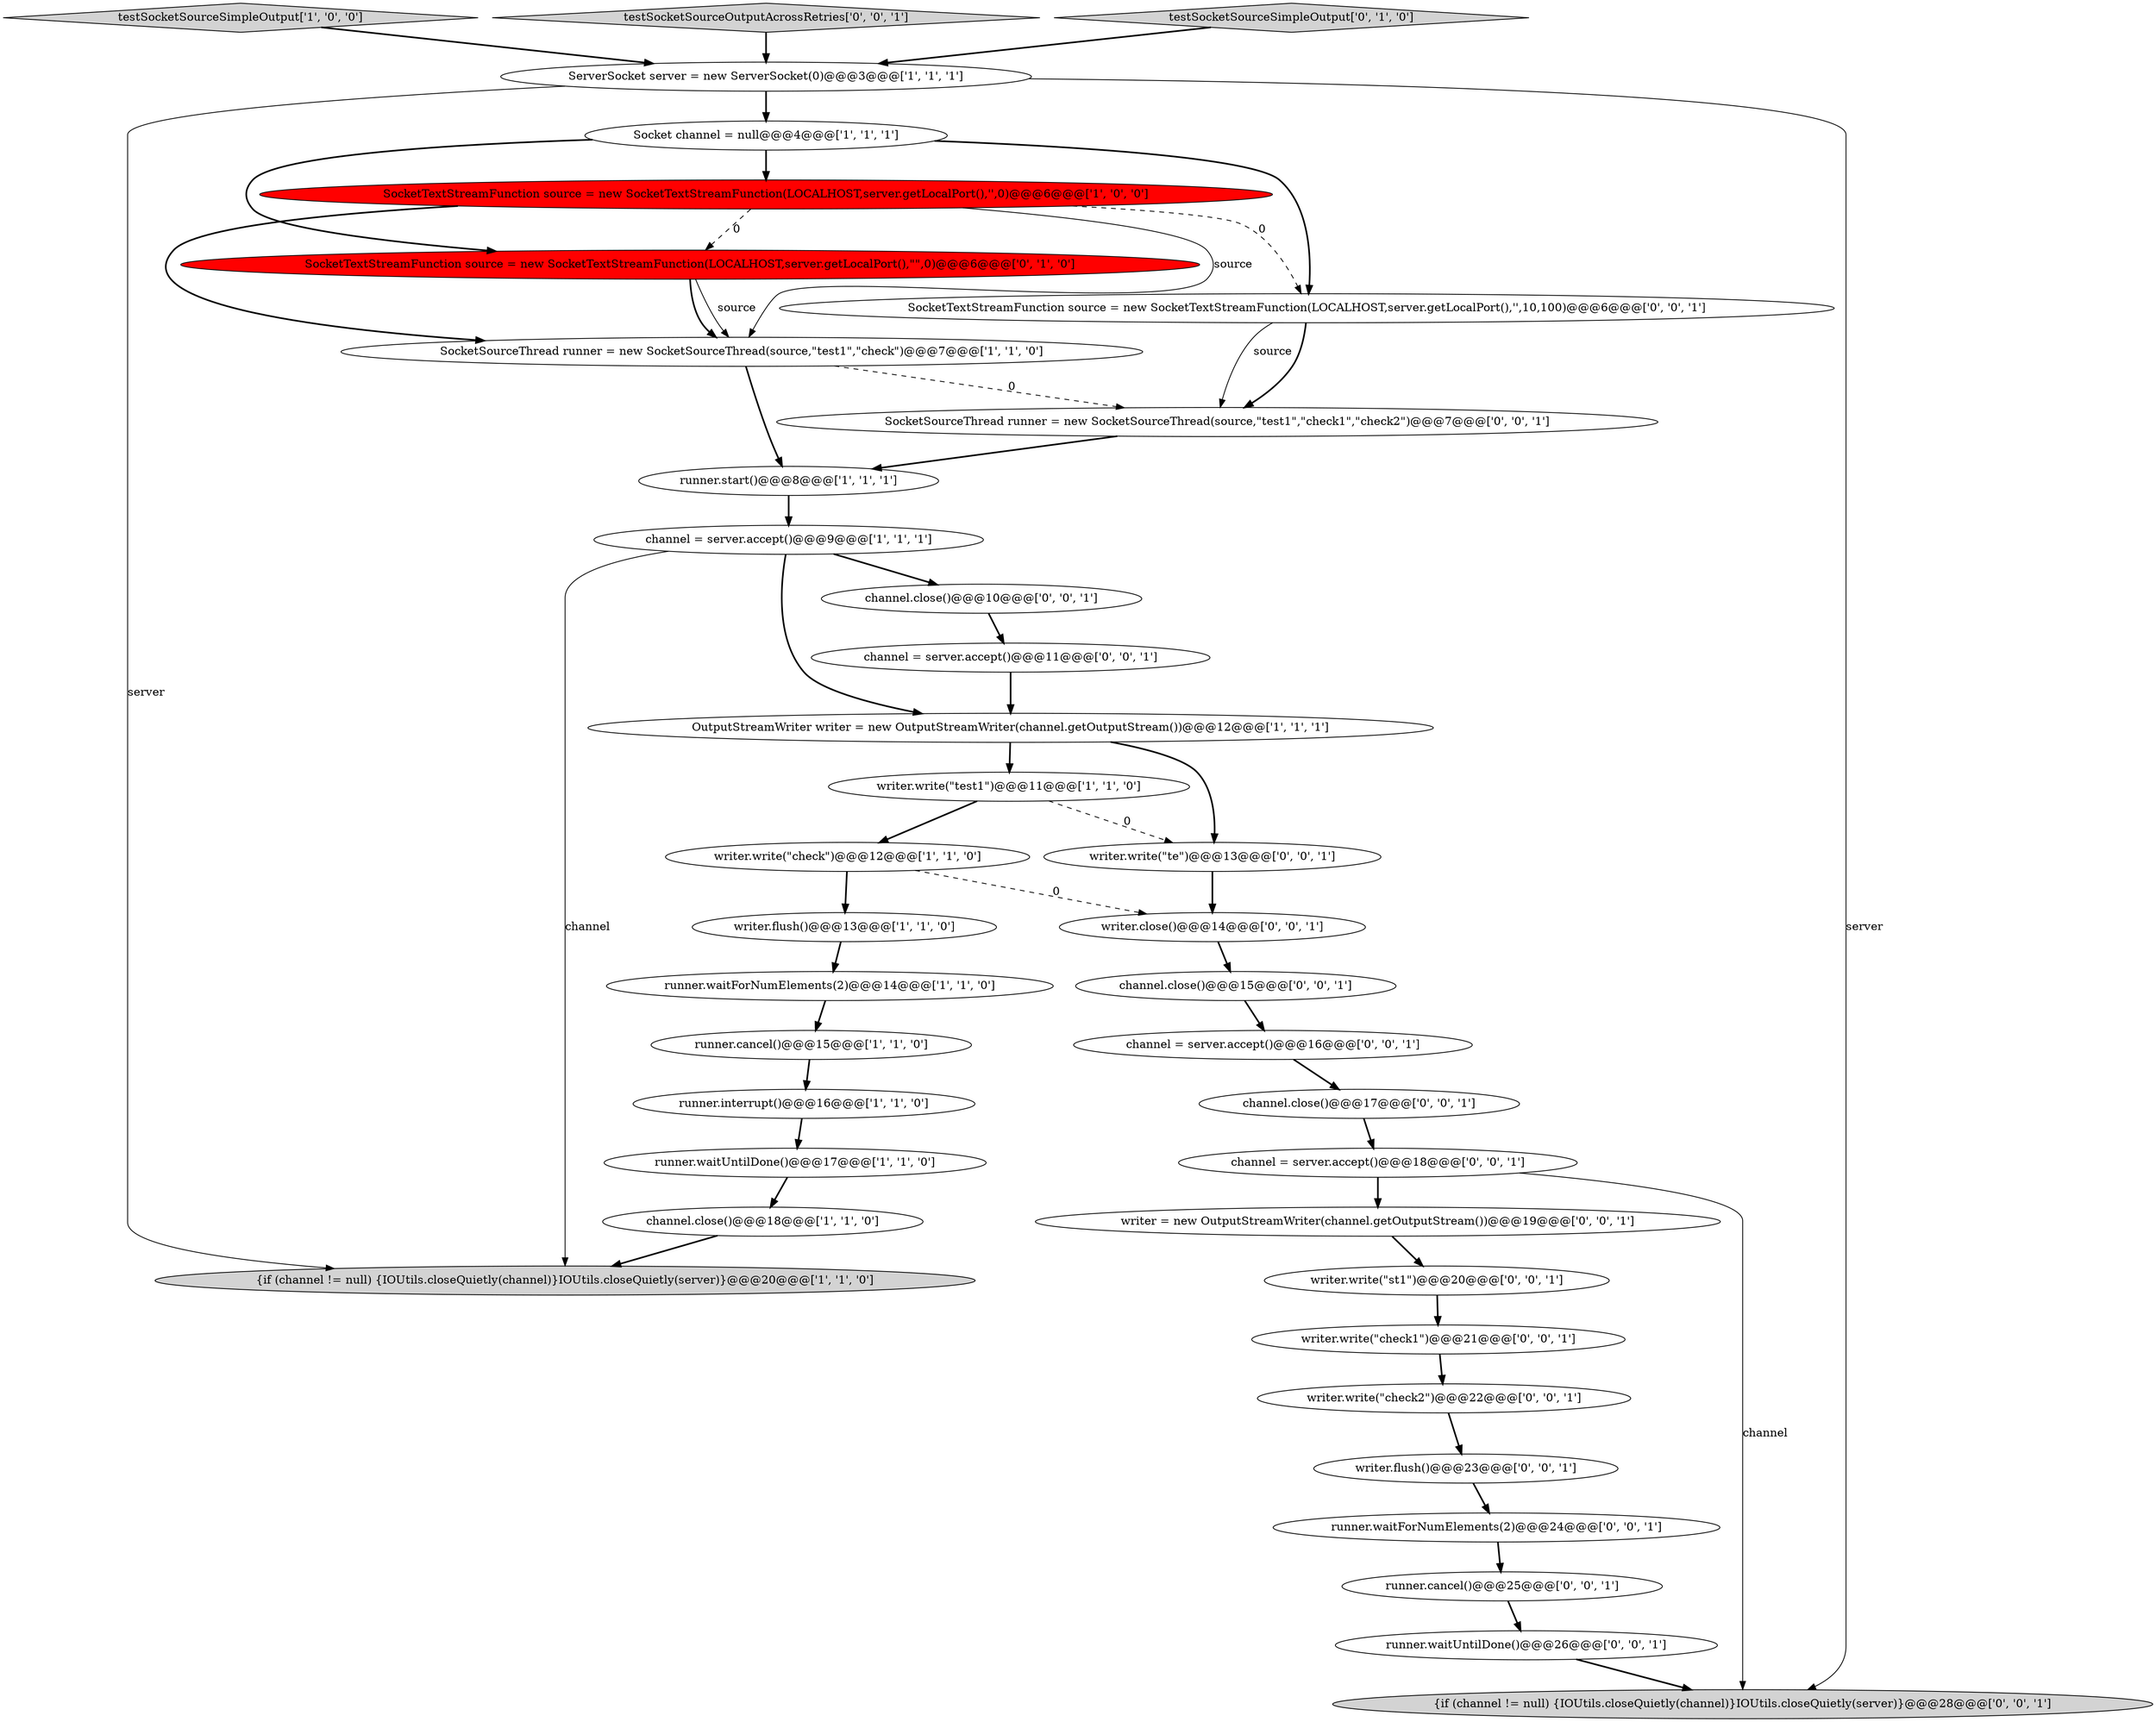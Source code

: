 digraph {
28 [style = filled, label = "writer.close()@@@14@@@['0', '0', '1']", fillcolor = white, shape = ellipse image = "AAA0AAABBB3BBB"];
29 [style = filled, label = "writer.write(\"te\")@@@13@@@['0', '0', '1']", fillcolor = white, shape = ellipse image = "AAA0AAABBB3BBB"];
35 [style = filled, label = "channel = server.accept()@@@11@@@['0', '0', '1']", fillcolor = white, shape = ellipse image = "AAA0AAABBB3BBB"];
6 [style = filled, label = "channel.close()@@@18@@@['1', '1', '0']", fillcolor = white, shape = ellipse image = "AAA0AAABBB1BBB"];
7 [style = filled, label = "runner.start()@@@8@@@['1', '1', '1']", fillcolor = white, shape = ellipse image = "AAA0AAABBB1BBB"];
21 [style = filled, label = "{if (channel != null) {IOUtils.closeQuietly(channel)}IOUtils.closeQuietly(server)}@@@28@@@['0', '0', '1']", fillcolor = lightgray, shape = ellipse image = "AAA0AAABBB3BBB"];
15 [style = filled, label = "Socket channel = null@@@4@@@['1', '1', '1']", fillcolor = white, shape = ellipse image = "AAA0AAABBB1BBB"];
9 [style = filled, label = "writer.flush()@@@13@@@['1', '1', '0']", fillcolor = white, shape = ellipse image = "AAA0AAABBB1BBB"];
22 [style = filled, label = "channel.close()@@@15@@@['0', '0', '1']", fillcolor = white, shape = ellipse image = "AAA0AAABBB3BBB"];
33 [style = filled, label = "runner.waitForNumElements(2)@@@24@@@['0', '0', '1']", fillcolor = white, shape = ellipse image = "AAA0AAABBB3BBB"];
2 [style = filled, label = "runner.interrupt()@@@16@@@['1', '1', '0']", fillcolor = white, shape = ellipse image = "AAA0AAABBB1BBB"];
10 [style = filled, label = "OutputStreamWriter writer = new OutputStreamWriter(channel.getOutputStream())@@@12@@@['1', '1', '1']", fillcolor = white, shape = ellipse image = "AAA0AAABBB1BBB"];
1 [style = filled, label = "writer.write(\"test1\")@@@11@@@['1', '1', '0']", fillcolor = white, shape = ellipse image = "AAA0AAABBB1BBB"];
20 [style = filled, label = "runner.cancel()@@@25@@@['0', '0', '1']", fillcolor = white, shape = ellipse image = "AAA0AAABBB3BBB"];
34 [style = filled, label = "channel.close()@@@17@@@['0', '0', '1']", fillcolor = white, shape = ellipse image = "AAA0AAABBB3BBB"];
4 [style = filled, label = "channel = server.accept()@@@9@@@['1', '1', '1']", fillcolor = white, shape = ellipse image = "AAA0AAABBB1BBB"];
0 [style = filled, label = "{if (channel != null) {IOUtils.closeQuietly(channel)}IOUtils.closeQuietly(server)}@@@20@@@['1', '1', '0']", fillcolor = lightgray, shape = ellipse image = "AAA0AAABBB1BBB"];
16 [style = filled, label = "testSocketSourceSimpleOutput['1', '0', '0']", fillcolor = lightgray, shape = diamond image = "AAA0AAABBB1BBB"];
26 [style = filled, label = "writer.write(\"check1\")@@@21@@@['0', '0', '1']", fillcolor = white, shape = ellipse image = "AAA0AAABBB3BBB"];
37 [style = filled, label = "runner.waitUntilDone()@@@26@@@['0', '0', '1']", fillcolor = white, shape = ellipse image = "AAA0AAABBB3BBB"];
24 [style = filled, label = "testSocketSourceOutputAcrossRetries['0', '0', '1']", fillcolor = lightgray, shape = diamond image = "AAA0AAABBB3BBB"];
5 [style = filled, label = "SocketSourceThread runner = new SocketSourceThread(source,\"test1\",\"check\")@@@7@@@['1', '1', '0']", fillcolor = white, shape = ellipse image = "AAA0AAABBB1BBB"];
36 [style = filled, label = "channel = server.accept()@@@16@@@['0', '0', '1']", fillcolor = white, shape = ellipse image = "AAA0AAABBB3BBB"];
23 [style = filled, label = "writer = new OutputStreamWriter(channel.getOutputStream())@@@19@@@['0', '0', '1']", fillcolor = white, shape = ellipse image = "AAA0AAABBB3BBB"];
8 [style = filled, label = "runner.cancel()@@@15@@@['1', '1', '0']", fillcolor = white, shape = ellipse image = "AAA0AAABBB1BBB"];
13 [style = filled, label = "SocketTextStreamFunction source = new SocketTextStreamFunction(LOCALHOST,server.getLocalPort(),'',0)@@@6@@@['1', '0', '0']", fillcolor = red, shape = ellipse image = "AAA1AAABBB1BBB"];
25 [style = filled, label = "SocketSourceThread runner = new SocketSourceThread(source,\"test1\",\"check1\",\"check2\")@@@7@@@['0', '0', '1']", fillcolor = white, shape = ellipse image = "AAA0AAABBB3BBB"];
14 [style = filled, label = "runner.waitForNumElements(2)@@@14@@@['1', '1', '0']", fillcolor = white, shape = ellipse image = "AAA0AAABBB1BBB"];
19 [style = filled, label = "SocketTextStreamFunction source = new SocketTextStreamFunction(LOCALHOST,server.getLocalPort(),'',10,100)@@@6@@@['0', '0', '1']", fillcolor = white, shape = ellipse image = "AAA0AAABBB3BBB"];
12 [style = filled, label = "runner.waitUntilDone()@@@17@@@['1', '1', '0']", fillcolor = white, shape = ellipse image = "AAA0AAABBB1BBB"];
17 [style = filled, label = "SocketTextStreamFunction source = new SocketTextStreamFunction(LOCALHOST,server.getLocalPort(),\"\",0)@@@6@@@['0', '1', '0']", fillcolor = red, shape = ellipse image = "AAA1AAABBB2BBB"];
31 [style = filled, label = "writer.flush()@@@23@@@['0', '0', '1']", fillcolor = white, shape = ellipse image = "AAA0AAABBB3BBB"];
27 [style = filled, label = "channel = server.accept()@@@18@@@['0', '0', '1']", fillcolor = white, shape = ellipse image = "AAA0AAABBB3BBB"];
38 [style = filled, label = "writer.write(\"st1\")@@@20@@@['0', '0', '1']", fillcolor = white, shape = ellipse image = "AAA0AAABBB3BBB"];
18 [style = filled, label = "testSocketSourceSimpleOutput['0', '1', '0']", fillcolor = lightgray, shape = diamond image = "AAA0AAABBB2BBB"];
30 [style = filled, label = "writer.write(\"check2\")@@@22@@@['0', '0', '1']", fillcolor = white, shape = ellipse image = "AAA0AAABBB3BBB"];
32 [style = filled, label = "channel.close()@@@10@@@['0', '0', '1']", fillcolor = white, shape = ellipse image = "AAA0AAABBB3BBB"];
11 [style = filled, label = "writer.write(\"check\")@@@12@@@['1', '1', '0']", fillcolor = white, shape = ellipse image = "AAA0AAABBB1BBB"];
3 [style = filled, label = "ServerSocket server = new ServerSocket(0)@@@3@@@['1', '1', '1']", fillcolor = white, shape = ellipse image = "AAA0AAABBB1BBB"];
13->5 [style = solid, label="source"];
4->10 [style = bold, label=""];
16->3 [style = bold, label=""];
32->35 [style = bold, label=""];
18->3 [style = bold, label=""];
17->5 [style = bold, label=""];
3->0 [style = solid, label="server"];
15->13 [style = bold, label=""];
19->25 [style = solid, label="source"];
33->20 [style = bold, label=""];
28->22 [style = bold, label=""];
4->0 [style = solid, label="channel"];
1->29 [style = dashed, label="0"];
37->21 [style = bold, label=""];
13->17 [style = dashed, label="0"];
3->15 [style = bold, label=""];
6->0 [style = bold, label=""];
5->25 [style = dashed, label="0"];
7->4 [style = bold, label=""];
13->19 [style = dashed, label="0"];
15->19 [style = bold, label=""];
11->9 [style = bold, label=""];
12->6 [style = bold, label=""];
25->7 [style = bold, label=""];
17->5 [style = solid, label="source"];
3->21 [style = solid, label="server"];
19->25 [style = bold, label=""];
2->12 [style = bold, label=""];
1->11 [style = bold, label=""];
26->30 [style = bold, label=""];
29->28 [style = bold, label=""];
11->28 [style = dashed, label="0"];
15->17 [style = bold, label=""];
8->2 [style = bold, label=""];
10->29 [style = bold, label=""];
30->31 [style = bold, label=""];
31->33 [style = bold, label=""];
22->36 [style = bold, label=""];
23->38 [style = bold, label=""];
20->37 [style = bold, label=""];
9->14 [style = bold, label=""];
13->5 [style = bold, label=""];
5->7 [style = bold, label=""];
27->23 [style = bold, label=""];
14->8 [style = bold, label=""];
35->10 [style = bold, label=""];
38->26 [style = bold, label=""];
10->1 [style = bold, label=""];
27->21 [style = solid, label="channel"];
24->3 [style = bold, label=""];
36->34 [style = bold, label=""];
4->32 [style = bold, label=""];
34->27 [style = bold, label=""];
}
